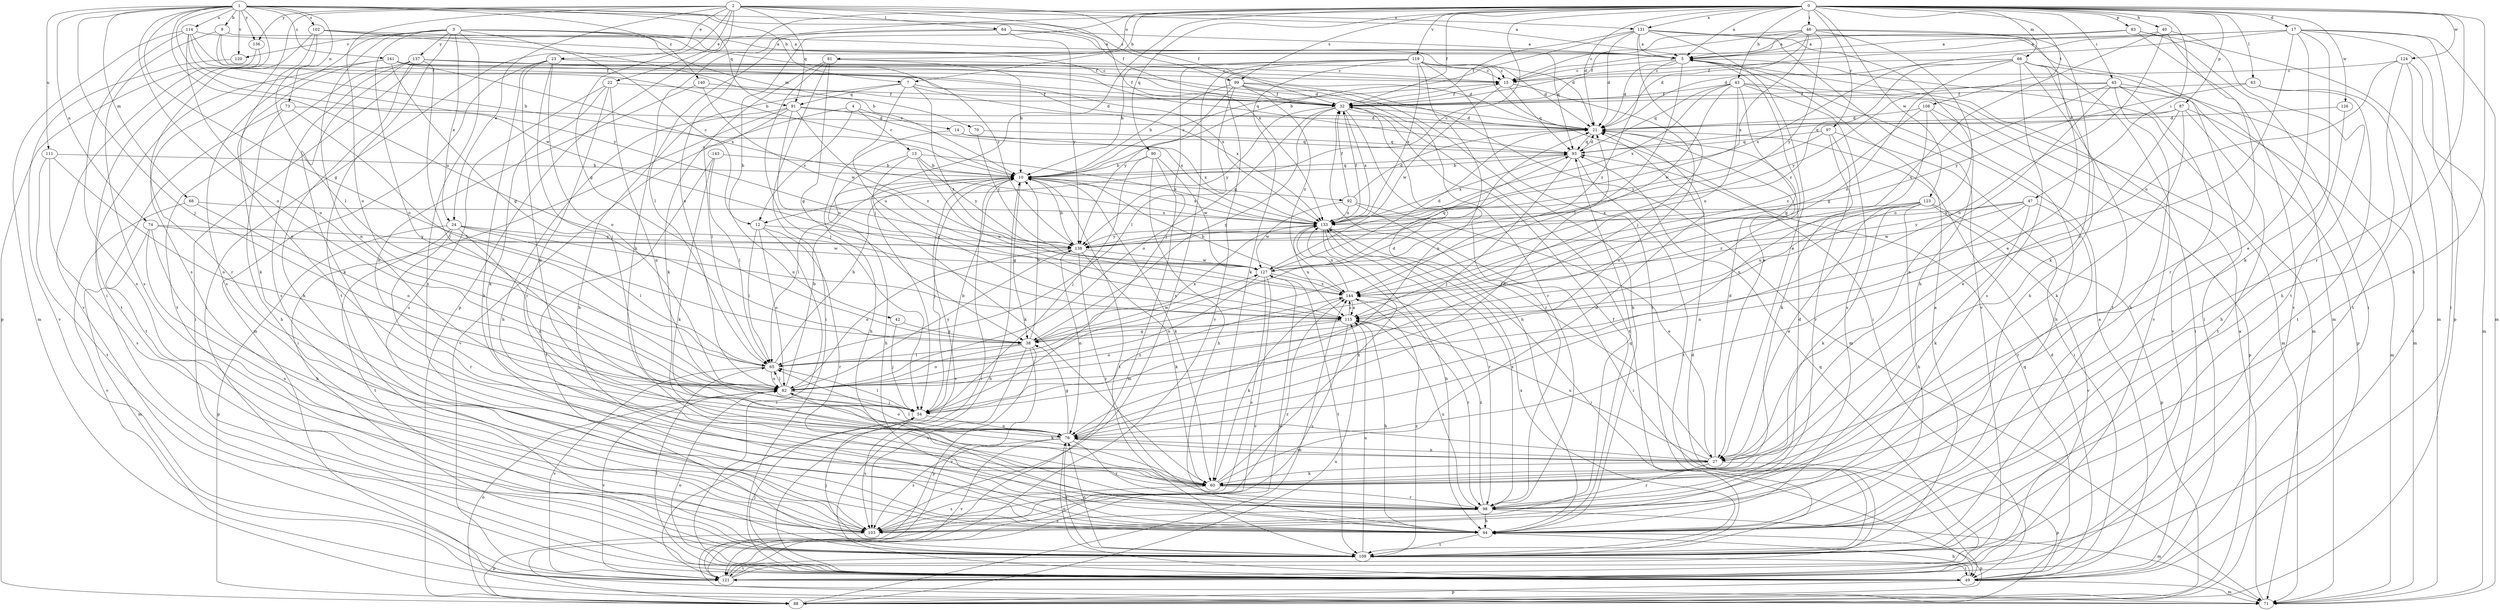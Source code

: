 strict digraph  {
0;
1;
2;
3;
4;
5;
7;
9;
10;
12;
13;
14;
15;
17;
21;
22;
23;
24;
27;
32;
38;
40;
42;
43;
44;
45;
46;
47;
49;
54;
60;
63;
64;
65;
66;
68;
70;
71;
73;
74;
76;
81;
82;
83;
87;
88;
90;
91;
92;
93;
97;
98;
99;
102;
103;
108;
109;
111;
114;
115;
119;
120;
121;
123;
124;
126;
127;
131;
133;
136;
137;
138;
140;
141;
143;
144;
0 -> 5  [label=a];
0 -> 7  [label=b];
0 -> 12  [label=c];
0 -> 17  [label=d];
0 -> 21  [label=d];
0 -> 32  [label=f];
0 -> 40  [label=h];
0 -> 42  [label=h];
0 -> 43  [label=h];
0 -> 44  [label=h];
0 -> 45  [label=i];
0 -> 46  [label=i];
0 -> 47  [label=i];
0 -> 54  [label=j];
0 -> 60  [label=k];
0 -> 63  [label=l];
0 -> 66  [label=m];
0 -> 81  [label=o];
0 -> 82  [label=o];
0 -> 83  [label=p];
0 -> 87  [label=p];
0 -> 90  [label=q];
0 -> 97  [label=r];
0 -> 98  [label=r];
0 -> 99  [label=s];
0 -> 108  [label=t];
0 -> 119  [label=v];
0 -> 123  [label=w];
0 -> 124  [label=w];
0 -> 126  [label=w];
0 -> 131  [label=x];
1 -> 7  [label=b];
1 -> 9  [label=b];
1 -> 32  [label=f];
1 -> 38  [label=g];
1 -> 49  [label=i];
1 -> 54  [label=j];
1 -> 68  [label=m];
1 -> 73  [label=n];
1 -> 74  [label=n];
1 -> 82  [label=o];
1 -> 91  [label=q];
1 -> 99  [label=s];
1 -> 102  [label=s];
1 -> 111  [label=u];
1 -> 114  [label=u];
1 -> 115  [label=u];
1 -> 120  [label=v];
1 -> 127  [label=w];
1 -> 136  [label=y];
1 -> 140  [label=z];
1 -> 141  [label=z];
2 -> 5  [label=a];
2 -> 22  [label=e];
2 -> 23  [label=e];
2 -> 24  [label=e];
2 -> 32  [label=f];
2 -> 38  [label=g];
2 -> 64  [label=l];
2 -> 82  [label=o];
2 -> 88  [label=p];
2 -> 91  [label=q];
2 -> 103  [label=s];
2 -> 131  [label=x];
2 -> 133  [label=x];
2 -> 136  [label=y];
3 -> 12  [label=c];
3 -> 21  [label=d];
3 -> 24  [label=e];
3 -> 44  [label=z];
3 -> 70  [label=m];
3 -> 76  [label=n];
3 -> 82  [label=o];
3 -> 103  [label=s];
3 -> 109  [label=t];
3 -> 120  [label=v];
3 -> 137  [label=y];
3 -> 138  [label=y];
4 -> 12  [label=c];
4 -> 13  [label=c];
4 -> 14  [label=c];
4 -> 121  [label=v];
5 -> 15  [label=c];
5 -> 21  [label=d];
5 -> 27  [label=e];
5 -> 65  [label=l];
5 -> 71  [label=m];
5 -> 144  [label=z];
7 -> 21  [label=d];
7 -> 44  [label=h];
7 -> 91  [label=q];
7 -> 115  [label=u];
7 -> 133  [label=x];
7 -> 144  [label=z];
9 -> 5  [label=a];
9 -> 10  [label=b];
9 -> 32  [label=f];
9 -> 103  [label=s];
10 -> 15  [label=c];
10 -> 38  [label=g];
10 -> 49  [label=i];
10 -> 54  [label=j];
10 -> 60  [label=k];
10 -> 65  [label=l];
10 -> 92  [label=q];
10 -> 93  [label=q];
10 -> 109  [label=t];
10 -> 121  [label=v];
10 -> 133  [label=x];
12 -> 49  [label=i];
12 -> 65  [label=l];
12 -> 82  [label=o];
12 -> 98  [label=r];
12 -> 138  [label=y];
13 -> 10  [label=b];
13 -> 44  [label=h];
13 -> 60  [label=k];
13 -> 115  [label=u];
13 -> 133  [label=x];
13 -> 138  [label=y];
14 -> 44  [label=h];
14 -> 93  [label=q];
14 -> 133  [label=x];
15 -> 32  [label=f];
15 -> 76  [label=n];
15 -> 93  [label=q];
15 -> 127  [label=w];
17 -> 5  [label=a];
17 -> 21  [label=d];
17 -> 27  [label=e];
17 -> 32  [label=f];
17 -> 49  [label=i];
17 -> 60  [label=k];
17 -> 71  [label=m];
17 -> 76  [label=n];
17 -> 88  [label=p];
21 -> 93  [label=q];
22 -> 32  [label=f];
22 -> 60  [label=k];
22 -> 76  [label=n];
22 -> 98  [label=r];
22 -> 103  [label=s];
23 -> 15  [label=c];
23 -> 21  [label=d];
23 -> 27  [label=e];
23 -> 44  [label=h];
23 -> 54  [label=j];
23 -> 71  [label=m];
23 -> 82  [label=o];
24 -> 65  [label=l];
24 -> 76  [label=n];
24 -> 88  [label=p];
24 -> 98  [label=r];
24 -> 109  [label=t];
24 -> 115  [label=u];
24 -> 138  [label=y];
27 -> 21  [label=d];
27 -> 32  [label=f];
27 -> 60  [label=k];
27 -> 65  [label=l];
27 -> 76  [label=n];
27 -> 88  [label=p];
27 -> 98  [label=r];
27 -> 115  [label=u];
32 -> 21  [label=d];
32 -> 38  [label=g];
32 -> 44  [label=h];
32 -> 82  [label=o];
32 -> 98  [label=r];
32 -> 109  [label=t];
32 -> 133  [label=x];
32 -> 138  [label=y];
38 -> 10  [label=b];
38 -> 65  [label=l];
38 -> 82  [label=o];
38 -> 88  [label=p];
38 -> 103  [label=s];
38 -> 121  [label=v];
38 -> 127  [label=w];
38 -> 133  [label=x];
40 -> 5  [label=a];
40 -> 82  [label=o];
40 -> 98  [label=r];
40 -> 109  [label=t];
40 -> 115  [label=u];
42 -> 38  [label=g];
42 -> 54  [label=j];
43 -> 32  [label=f];
43 -> 38  [label=g];
43 -> 49  [label=i];
43 -> 71  [label=m];
43 -> 93  [label=q];
43 -> 103  [label=s];
43 -> 115  [label=u];
43 -> 127  [label=w];
43 -> 133  [label=x];
44 -> 32  [label=f];
44 -> 88  [label=p];
44 -> 109  [label=t];
45 -> 27  [label=e];
45 -> 32  [label=f];
45 -> 44  [label=h];
45 -> 71  [label=m];
45 -> 88  [label=p];
45 -> 121  [label=v];
45 -> 138  [label=y];
45 -> 144  [label=z];
46 -> 5  [label=a];
46 -> 15  [label=c];
46 -> 21  [label=d];
46 -> 27  [label=e];
46 -> 32  [label=f];
46 -> 60  [label=k];
46 -> 82  [label=o];
46 -> 133  [label=x];
46 -> 138  [label=y];
47 -> 60  [label=k];
47 -> 76  [label=n];
47 -> 98  [label=r];
47 -> 127  [label=w];
47 -> 133  [label=x];
47 -> 138  [label=y];
49 -> 5  [label=a];
49 -> 10  [label=b];
49 -> 21  [label=d];
49 -> 44  [label=h];
49 -> 54  [label=j];
49 -> 65  [label=l];
49 -> 71  [label=m];
49 -> 76  [label=n];
49 -> 82  [label=o];
49 -> 88  [label=p];
49 -> 93  [label=q];
54 -> 10  [label=b];
54 -> 65  [label=l];
54 -> 76  [label=n];
54 -> 103  [label=s];
54 -> 144  [label=z];
60 -> 21  [label=d];
60 -> 98  [label=r];
60 -> 103  [label=s];
60 -> 133  [label=x];
63 -> 32  [label=f];
63 -> 109  [label=t];
63 -> 121  [label=v];
63 -> 138  [label=y];
64 -> 5  [label=a];
64 -> 49  [label=i];
64 -> 65  [label=l];
64 -> 93  [label=q];
64 -> 138  [label=y];
65 -> 10  [label=b];
65 -> 21  [label=d];
65 -> 82  [label=o];
65 -> 121  [label=v];
66 -> 15  [label=c];
66 -> 38  [label=g];
66 -> 44  [label=h];
66 -> 49  [label=i];
66 -> 103  [label=s];
66 -> 109  [label=t];
66 -> 121  [label=v];
66 -> 133  [label=x];
66 -> 144  [label=z];
68 -> 82  [label=o];
68 -> 121  [label=v];
68 -> 133  [label=x];
70 -> 93  [label=q];
70 -> 138  [label=y];
71 -> 5  [label=a];
73 -> 21  [label=d];
73 -> 44  [label=h];
73 -> 65  [label=l];
73 -> 109  [label=t];
74 -> 44  [label=h];
74 -> 71  [label=m];
74 -> 103  [label=s];
74 -> 127  [label=w];
74 -> 138  [label=y];
76 -> 21  [label=d];
76 -> 27  [label=e];
76 -> 38  [label=g];
76 -> 82  [label=o];
76 -> 98  [label=r];
76 -> 103  [label=s];
76 -> 109  [label=t];
76 -> 121  [label=v];
81 -> 10  [label=b];
81 -> 15  [label=c];
81 -> 38  [label=g];
81 -> 49  [label=i];
81 -> 54  [label=j];
81 -> 60  [label=k];
82 -> 10  [label=b];
82 -> 54  [label=j];
82 -> 60  [label=k];
82 -> 65  [label=l];
82 -> 121  [label=v];
82 -> 138  [label=y];
83 -> 5  [label=a];
83 -> 15  [label=c];
83 -> 49  [label=i];
83 -> 71  [label=m];
83 -> 121  [label=v];
87 -> 21  [label=d];
87 -> 27  [label=e];
87 -> 60  [label=k];
87 -> 71  [label=m];
87 -> 93  [label=q];
87 -> 109  [label=t];
88 -> 82  [label=o];
88 -> 115  [label=u];
88 -> 144  [label=z];
90 -> 10  [label=b];
90 -> 44  [label=h];
90 -> 54  [label=j];
90 -> 71  [label=m];
90 -> 127  [label=w];
91 -> 21  [label=d];
91 -> 44  [label=h];
91 -> 49  [label=i];
91 -> 65  [label=l];
91 -> 115  [label=u];
91 -> 133  [label=x];
91 -> 144  [label=z];
92 -> 21  [label=d];
92 -> 27  [label=e];
92 -> 32  [label=f];
92 -> 49  [label=i];
92 -> 127  [label=w];
92 -> 133  [label=x];
93 -> 10  [label=b];
93 -> 21  [label=d];
93 -> 54  [label=j];
93 -> 109  [label=t];
93 -> 133  [label=x];
97 -> 49  [label=i];
97 -> 60  [label=k];
97 -> 93  [label=q];
97 -> 98  [label=r];
97 -> 138  [label=y];
98 -> 21  [label=d];
98 -> 44  [label=h];
98 -> 71  [label=m];
98 -> 103  [label=s];
98 -> 115  [label=u];
98 -> 133  [label=x];
98 -> 144  [label=z];
99 -> 10  [label=b];
99 -> 32  [label=f];
99 -> 44  [label=h];
99 -> 65  [label=l];
99 -> 71  [label=m];
99 -> 98  [label=r];
99 -> 138  [label=y];
99 -> 144  [label=z];
102 -> 5  [label=a];
102 -> 10  [label=b];
102 -> 32  [label=f];
102 -> 65  [label=l];
102 -> 76  [label=n];
102 -> 98  [label=r];
103 -> 88  [label=p];
103 -> 93  [label=q];
103 -> 144  [label=z];
108 -> 21  [label=d];
108 -> 44  [label=h];
108 -> 76  [label=n];
108 -> 88  [label=p];
108 -> 144  [label=z];
109 -> 5  [label=a];
109 -> 49  [label=i];
109 -> 54  [label=j];
109 -> 76  [label=n];
109 -> 115  [label=u];
109 -> 121  [label=v];
109 -> 133  [label=x];
109 -> 144  [label=z];
111 -> 10  [label=b];
111 -> 82  [label=o];
111 -> 103  [label=s];
111 -> 109  [label=t];
114 -> 5  [label=a];
114 -> 10  [label=b];
114 -> 32  [label=f];
114 -> 71  [label=m];
114 -> 82  [label=o];
114 -> 103  [label=s];
114 -> 138  [label=y];
115 -> 38  [label=g];
115 -> 44  [label=h];
115 -> 82  [label=o];
115 -> 103  [label=s];
115 -> 144  [label=z];
119 -> 10  [label=b];
119 -> 15  [label=c];
119 -> 21  [label=d];
119 -> 49  [label=i];
119 -> 54  [label=j];
119 -> 60  [label=k];
119 -> 76  [label=n];
119 -> 103  [label=s];
119 -> 109  [label=t];
119 -> 121  [label=v];
119 -> 133  [label=x];
120 -> 121  [label=v];
121 -> 21  [label=d];
121 -> 93  [label=q];
121 -> 127  [label=w];
123 -> 27  [label=e];
123 -> 44  [label=h];
123 -> 60  [label=k];
123 -> 88  [label=p];
123 -> 115  [label=u];
123 -> 121  [label=v];
123 -> 133  [label=x];
123 -> 144  [label=z];
124 -> 15  [label=c];
124 -> 44  [label=h];
124 -> 71  [label=m];
124 -> 109  [label=t];
124 -> 115  [label=u];
126 -> 21  [label=d];
126 -> 44  [label=h];
127 -> 21  [label=d];
127 -> 82  [label=o];
127 -> 93  [label=q];
127 -> 103  [label=s];
127 -> 109  [label=t];
127 -> 121  [label=v];
127 -> 144  [label=z];
131 -> 5  [label=a];
131 -> 10  [label=b];
131 -> 21  [label=d];
131 -> 27  [label=e];
131 -> 32  [label=f];
131 -> 44  [label=h];
131 -> 54  [label=j];
131 -> 71  [label=m];
131 -> 121  [label=v];
133 -> 32  [label=f];
133 -> 44  [label=h];
133 -> 49  [label=i];
133 -> 98  [label=r];
133 -> 115  [label=u];
133 -> 138  [label=y];
136 -> 88  [label=p];
136 -> 121  [label=v];
137 -> 15  [label=c];
137 -> 44  [label=h];
137 -> 49  [label=i];
137 -> 54  [label=j];
137 -> 60  [label=k];
137 -> 93  [label=q];
137 -> 103  [label=s];
137 -> 109  [label=t];
137 -> 133  [label=x];
138 -> 10  [label=b];
138 -> 60  [label=k];
138 -> 76  [label=n];
138 -> 82  [label=o];
138 -> 98  [label=r];
138 -> 127  [label=w];
140 -> 32  [label=f];
140 -> 76  [label=n];
140 -> 127  [label=w];
141 -> 15  [label=c];
141 -> 21  [label=d];
141 -> 32  [label=f];
141 -> 38  [label=g];
141 -> 60  [label=k];
141 -> 109  [label=t];
141 -> 133  [label=x];
143 -> 10  [label=b];
143 -> 60  [label=k];
143 -> 65  [label=l];
143 -> 109  [label=t];
144 -> 10  [label=b];
144 -> 60  [label=k];
144 -> 98  [label=r];
144 -> 115  [label=u];
144 -> 133  [label=x];
}
